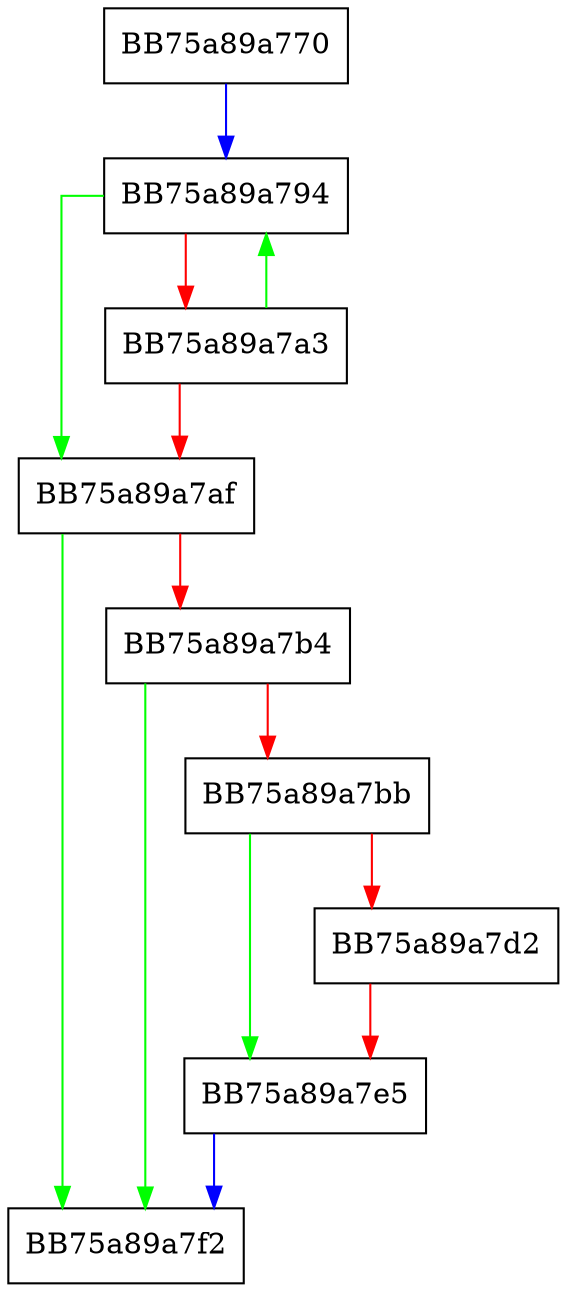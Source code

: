 digraph unwind_commit {
  node [shape="box"];
  graph [splines=ortho];
  BB75a89a770 -> BB75a89a794 [color="blue"];
  BB75a89a794 -> BB75a89a7af [color="green"];
  BB75a89a794 -> BB75a89a7a3 [color="red"];
  BB75a89a7a3 -> BB75a89a794 [color="green"];
  BB75a89a7a3 -> BB75a89a7af [color="red"];
  BB75a89a7af -> BB75a89a7f2 [color="green"];
  BB75a89a7af -> BB75a89a7b4 [color="red"];
  BB75a89a7b4 -> BB75a89a7f2 [color="green"];
  BB75a89a7b4 -> BB75a89a7bb [color="red"];
  BB75a89a7bb -> BB75a89a7e5 [color="green"];
  BB75a89a7bb -> BB75a89a7d2 [color="red"];
  BB75a89a7d2 -> BB75a89a7e5 [color="red"];
  BB75a89a7e5 -> BB75a89a7f2 [color="blue"];
}